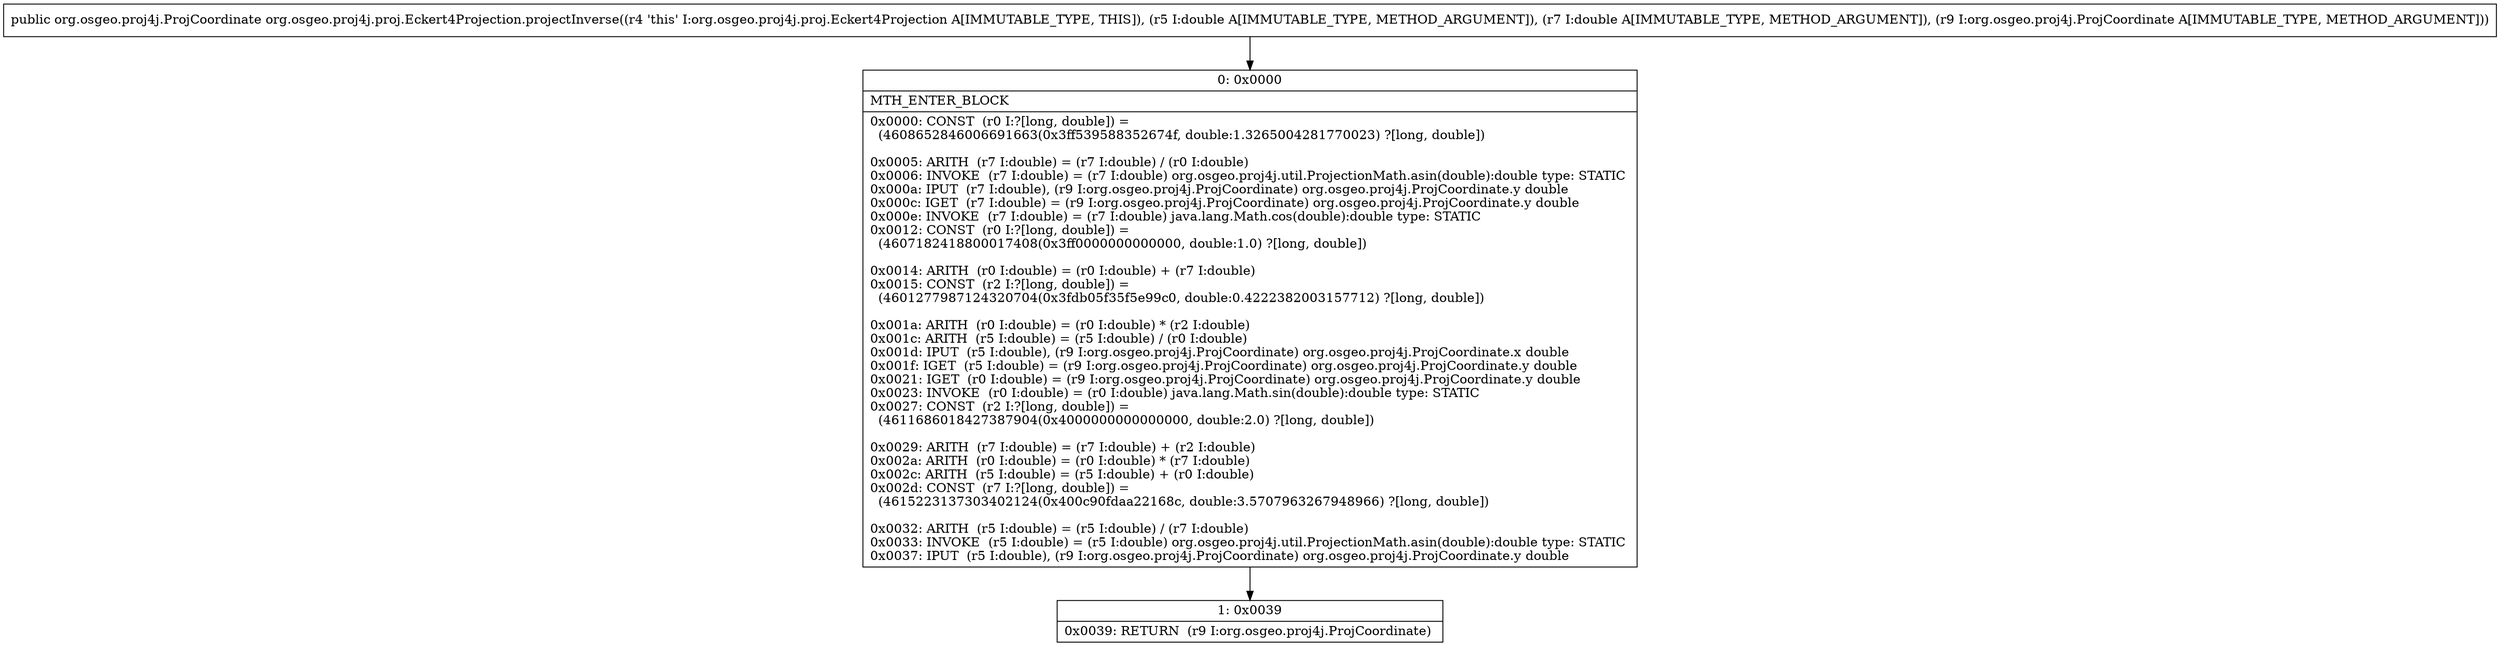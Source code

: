 digraph "CFG fororg.osgeo.proj4j.proj.Eckert4Projection.projectInverse(DDLorg\/osgeo\/proj4j\/ProjCoordinate;)Lorg\/osgeo\/proj4j\/ProjCoordinate;" {
Node_0 [shape=record,label="{0\:\ 0x0000|MTH_ENTER_BLOCK\l|0x0000: CONST  (r0 I:?[long, double]) = \l  (4608652846006691663(0x3ff539588352674f, double:1.3265004281770023) ?[long, double])\l \l0x0005: ARITH  (r7 I:double) = (r7 I:double) \/ (r0 I:double) \l0x0006: INVOKE  (r7 I:double) = (r7 I:double) org.osgeo.proj4j.util.ProjectionMath.asin(double):double type: STATIC \l0x000a: IPUT  (r7 I:double), (r9 I:org.osgeo.proj4j.ProjCoordinate) org.osgeo.proj4j.ProjCoordinate.y double \l0x000c: IGET  (r7 I:double) = (r9 I:org.osgeo.proj4j.ProjCoordinate) org.osgeo.proj4j.ProjCoordinate.y double \l0x000e: INVOKE  (r7 I:double) = (r7 I:double) java.lang.Math.cos(double):double type: STATIC \l0x0012: CONST  (r0 I:?[long, double]) = \l  (4607182418800017408(0x3ff0000000000000, double:1.0) ?[long, double])\l \l0x0014: ARITH  (r0 I:double) = (r0 I:double) + (r7 I:double) \l0x0015: CONST  (r2 I:?[long, double]) = \l  (4601277987124320704(0x3fdb05f35f5e99c0, double:0.4222382003157712) ?[long, double])\l \l0x001a: ARITH  (r0 I:double) = (r0 I:double) * (r2 I:double) \l0x001c: ARITH  (r5 I:double) = (r5 I:double) \/ (r0 I:double) \l0x001d: IPUT  (r5 I:double), (r9 I:org.osgeo.proj4j.ProjCoordinate) org.osgeo.proj4j.ProjCoordinate.x double \l0x001f: IGET  (r5 I:double) = (r9 I:org.osgeo.proj4j.ProjCoordinate) org.osgeo.proj4j.ProjCoordinate.y double \l0x0021: IGET  (r0 I:double) = (r9 I:org.osgeo.proj4j.ProjCoordinate) org.osgeo.proj4j.ProjCoordinate.y double \l0x0023: INVOKE  (r0 I:double) = (r0 I:double) java.lang.Math.sin(double):double type: STATIC \l0x0027: CONST  (r2 I:?[long, double]) = \l  (4611686018427387904(0x4000000000000000, double:2.0) ?[long, double])\l \l0x0029: ARITH  (r7 I:double) = (r7 I:double) + (r2 I:double) \l0x002a: ARITH  (r0 I:double) = (r0 I:double) * (r7 I:double) \l0x002c: ARITH  (r5 I:double) = (r5 I:double) + (r0 I:double) \l0x002d: CONST  (r7 I:?[long, double]) = \l  (4615223137303402124(0x400c90fdaa22168c, double:3.5707963267948966) ?[long, double])\l \l0x0032: ARITH  (r5 I:double) = (r5 I:double) \/ (r7 I:double) \l0x0033: INVOKE  (r5 I:double) = (r5 I:double) org.osgeo.proj4j.util.ProjectionMath.asin(double):double type: STATIC \l0x0037: IPUT  (r5 I:double), (r9 I:org.osgeo.proj4j.ProjCoordinate) org.osgeo.proj4j.ProjCoordinate.y double \l}"];
Node_1 [shape=record,label="{1\:\ 0x0039|0x0039: RETURN  (r9 I:org.osgeo.proj4j.ProjCoordinate) \l}"];
MethodNode[shape=record,label="{public org.osgeo.proj4j.ProjCoordinate org.osgeo.proj4j.proj.Eckert4Projection.projectInverse((r4 'this' I:org.osgeo.proj4j.proj.Eckert4Projection A[IMMUTABLE_TYPE, THIS]), (r5 I:double A[IMMUTABLE_TYPE, METHOD_ARGUMENT]), (r7 I:double A[IMMUTABLE_TYPE, METHOD_ARGUMENT]), (r9 I:org.osgeo.proj4j.ProjCoordinate A[IMMUTABLE_TYPE, METHOD_ARGUMENT])) }"];
MethodNode -> Node_0;
Node_0 -> Node_1;
}

